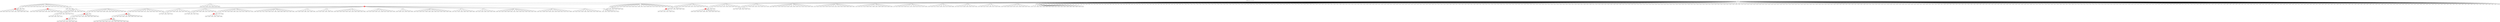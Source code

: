 digraph g {
	"59" -> "60";
	"60" [color=indianred1, style=filled, label="46"];
	"58" -> "59";
	"59" [label="41"];
	"51" -> "52";
	"52" [color=indianred1, style=filled, label="24"];
	"50" -> "51";
	"51" [label="30"];
	"45" -> "46";
	"46" [label="21"];
	"44" -> "45";
	"45" [label="50"];
	"42" -> "43";
	"43" [color=indianred1, style=filled, label="40"];
	"41" -> "42";
	"42" [label="5"];
	"40" -> "41";
	"41" [color=indianred1, style=filled, label="36"];
	"39" -> "40";
	"40" [label="40"];
	"33" -> "34";
	"34" [color=indianred1, style=filled, label="10"];
	"32" -> "33";
	"33" [label="42"];
	"31" -> "32";
	"32" [color=indianred1, style=filled, label="26"];
	"30" -> "31";
	"31" [label="10"];
	"22" -> "23";
	"23" [label="8"];
	"20" -> "21";
	"21" [label="16"];
	"17" -> "18";
	"18" [color=indianred1, style=filled, label="9"];
	"16" -> "17";
	"17" [label="37"];
	"14" -> "15";
	"15" [label="33"];
	"14" -> "16";
	"16" [label="9"];
	"14" -> "19";
	"19" [label="3"];
	"14" -> "20";
	"20" [label="20"];
	"14" -> "22";
	"22" [label="19"];
	"14" -> "24";
	"24" [label="14"];
	"14" -> "25";
	"25" [label="31"];
	"14" -> "26";
	"26" [label="28"];
	"14" -> "27";
	"27" [label="48"];
	"14" -> "28";
	"28" [label="32"];
	"14" -> "29";
	"29" [label="7"];
	"14" -> "30";
	"30" [label="26"];
	"14" -> "35";
	"35" [label="47"];
	"14" -> "36";
	"36" [label="4"];
	"14" -> "37";
	"37" [label="17"];
	"14" -> "38";
	"38" [label="44"];
	"14" -> "39";
	"39" [label="36"];
	"14" -> "44";
	"44" [label="13"];
	"14" -> "47";
	"47" [label="39"];
	"13" -> "14";
	"14" [color=indianred1, style=filled, label="1"];
	"13" -> "48";
	"48" [label="18"];
	"9" -> "10";
	"10" [color=indianred1, style=filled, label="34"];
	"8" -> "9";
	"9" [label="23"];
	"6" -> "7";
	"7" [color=indianred1, style=filled, label="25"];
	"5" -> "6";
	"6" [label="6"];
	"2" -> "3";
	"3" [label="43"];
	"0" -> "1";
	"1" [label="2"];
	"0" -> "2";
	"2" [label="38"];
	"0" -> "4";
	"4" [label="12"];
	"0" -> "5";
	"5" [label="25"];
	"0" -> "8";
	"8" [label="34"];
	"0" -> "11";
	"11" [label="27"];
	"0" -> "12";
	"12" [label="22"];
	"0" -> "13";
	"13" [label="1"];
	"0" -> "49";
	"49" [label="45"];
	"0" -> "50";
	"50" [label="24"];
	"0" -> "53";
	"53" [label="35"];
	"0" -> "54";
	"54" [label="11"];
	"0" -> "55";
	"55" [label="15"];
	"0" -> "56";
	"56" [label="29"];
	"0" -> "57";
	"57" [label="49"];
	"0" -> "58";
	"58" [label="46"];
	"0" [label="germline"];
	"16" -> "cell1";
	"cell1" [shape=box];
	"12" -> "cell2";
	"cell2" [shape=box];
	"53" -> "cell3";
	"cell3" [shape=box];
	"23" -> "cell4";
	"cell4" [shape=box];
	"54" -> "cell5";
	"cell5" [shape=box];
	"29" -> "cell6";
	"cell6" [shape=box];
	"0" -> "cell7";
	"cell7" [shape=box];
	"32" -> "cell8";
	"cell8" [shape=box];
	"13" -> "cell9";
	"cell9" [shape=box];
	"0" -> "cell10";
	"cell10" [shape=box];
	"0" -> "cell11";
	"cell11" [shape=box];
	"0" -> "cell12";
	"cell12" [shape=box];
	"0" -> "cell13";
	"cell13" [shape=box];
	"0" -> "cell14";
	"cell14" [shape=box];
	"0" -> "cell15";
	"cell15" [shape=box];
	"0" -> "cell16";
	"cell16" [shape=box];
	"0" -> "cell17";
	"cell17" [shape=box];
	"0" -> "cell18";
	"cell18" [shape=box];
	"1" -> "cell19";
	"cell19" [shape=box];
	"0" -> "cell20";
	"cell20" [shape=box];
	"45" -> "cell21";
	"cell21" [shape=box];
	"11" -> "cell22";
	"cell22" [shape=box];
	"0" -> "cell23";
	"cell23" [shape=box];
	"12" -> "cell24";
	"cell24" [shape=box];
	"0" -> "cell25";
	"cell25" [shape=box];
	"0" -> "cell26";
	"cell26" [shape=box];
	"0" -> "cell27";
	"cell27" [shape=box];
	"0" -> "cell28";
	"cell28" [shape=box];
	"1" -> "cell29";
	"cell29" [shape=box];
	"28" -> "cell30";
	"cell30" [shape=box];
	"0" -> "cell31";
	"cell31" [shape=box];
	"0" -> "cell32";
	"cell32" [shape=box];
	"0" -> "cell33";
	"cell33" [shape=box];
	"16" -> "cell34";
	"cell34" [shape=box];
	"59" -> "cell35";
	"cell35" [shape=box];
	"46" -> "cell36";
	"cell36" [shape=box];
	"0" -> "cell37";
	"cell37" [shape=box];
	"25" -> "cell38";
	"cell38" [shape=box];
	"12" -> "cell39";
	"cell39" [shape=box];
	"0" -> "cell40";
	"cell40" [shape=box];
	"39" -> "cell41";
	"cell41" [shape=box];
	"26" -> "cell42";
	"cell42" [shape=box];
	"35" -> "cell43";
	"cell43" [shape=box];
	"0" -> "cell44";
	"cell44" [shape=box];
	"0" -> "cell45";
	"cell45" [shape=box];
	"9" -> "cell46";
	"cell46" [shape=box];
	"0" -> "cell47";
	"cell47" [shape=box];
	"0" -> "cell48";
	"cell48" [shape=box];
	"0" -> "cell49";
	"cell49" [shape=box];
	"0" -> "cell50";
	"cell50" [shape=box];
	"38" -> "cell51";
	"cell51" [shape=box];
	"2" -> "cell52";
	"cell52" [shape=box];
	"0" -> "cell53";
	"cell53" [shape=box];
	"0" -> "cell54";
	"cell54" [shape=box];
	"58" -> "cell55";
	"cell55" [shape=box];
	"11" -> "cell56";
	"cell56" [shape=box];
	"0" -> "cell57";
	"cell57" [shape=box];
	"54" -> "cell58";
	"cell58" [shape=box];
	"30" -> "cell59";
	"cell59" [shape=box];
	"60" -> "cell60";
	"cell60" [shape=box];
	"13" -> "cell61";
	"cell61" [shape=box];
	"0" -> "cell62";
	"cell62" [shape=box];
	"0" -> "cell63";
	"cell63" [shape=box];
	"0" -> "cell64";
	"cell64" [shape=box];
	"32" -> "cell65";
	"cell65" [shape=box];
	"0" -> "cell66";
	"cell66" [shape=box];
	"16" -> "cell67";
	"cell67" [shape=box];
	"0" -> "cell68";
	"cell68" [shape=box];
	"36" -> "cell69";
	"cell69" [shape=box];
	"5" -> "cell70";
	"cell70" [shape=box];
	"11" -> "cell71";
	"cell71" [shape=box];
	"0" -> "cell72";
	"cell72" [shape=box];
	"0" -> "cell73";
	"cell73" [shape=box];
	"0" -> "cell74";
	"cell74" [shape=box];
	"22" -> "cell75";
	"cell75" [shape=box];
	"0" -> "cell76";
	"cell76" [shape=box];
	"0" -> "cell77";
	"cell77" [shape=box];
	"0" -> "cell78";
	"cell78" [shape=box];
	"0" -> "cell79";
	"cell79" [shape=box];
	"0" -> "cell80";
	"cell80" [shape=box];
	"47" -> "cell81";
	"cell81" [shape=box];
	"0" -> "cell82";
	"cell82" [shape=box];
	"37" -> "cell83";
	"cell83" [shape=box];
	"0" -> "cell84";
	"cell84" [shape=box];
	"0" -> "cell85";
	"cell85" [shape=box];
	"15" -> "cell86";
	"cell86" [shape=box];
	"39" -> "cell87";
	"cell87" [shape=box];
	"58" -> "cell88";
	"cell88" [shape=box];
	"60" -> "cell89";
	"cell89" [shape=box];
	"15" -> "cell90";
	"cell90" [shape=box];
	"36" -> "cell91";
	"cell91" [shape=box];
	"10" -> "cell92";
	"cell92" [shape=box];
	"0" -> "cell93";
	"cell93" [shape=box];
	"0" -> "cell94";
	"cell94" [shape=box];
	"0" -> "cell95";
	"cell95" [shape=box];
	"0" -> "cell96";
	"cell96" [shape=box];
	"0" -> "cell97";
	"cell97" [shape=box];
	"0" -> "cell98";
	"cell98" [shape=box];
	"0" -> "cell99";
	"cell99" [shape=box];
	"45" -> "cell100";
	"cell100" [shape=box];
	"0" -> "cell101";
	"cell101" [shape=box];
	"21" -> "cell102";
	"cell102" [shape=box];
	"0" -> "cell103";
	"cell103" [shape=box];
	"53" -> "cell104";
	"cell104" [shape=box];
	"46" -> "cell105";
	"cell105" [shape=box];
	"55" -> "cell106";
	"cell106" [shape=box];
	"0" -> "cell107";
	"cell107" [shape=box];
	"43" -> "cell108";
	"cell108" [shape=box];
	"36" -> "cell109";
	"cell109" [shape=box];
	"0" -> "cell110";
	"cell110" [shape=box];
	"0" -> "cell111";
	"cell111" [shape=box];
	"0" -> "cell112";
	"cell112" [shape=box];
	"24" -> "cell113";
	"cell113" [shape=box];
	"0" -> "cell114";
	"cell114" [shape=box];
	"4" -> "cell115";
	"cell115" [shape=box];
	"3" -> "cell116";
	"cell116" [shape=box];
	"2" -> "cell117";
	"cell117" [shape=box];
	"11" -> "cell118";
	"cell118" [shape=box];
	"0" -> "cell119";
	"cell119" [shape=box];
	"38" -> "cell120";
	"cell120" [shape=box];
	"0" -> "cell121";
	"cell121" [shape=box];
	"28" -> "cell122";
	"cell122" [shape=box];
	"47" -> "cell123";
	"cell123" [shape=box];
	"0" -> "cell124";
	"cell124" [shape=box];
	"0" -> "cell125";
	"cell125" [shape=box];
	"58" -> "cell126";
	"cell126" [shape=box];
	"0" -> "cell127";
	"cell127" [shape=box];
	"35" -> "cell128";
	"cell128" [shape=box];
	"41" -> "cell129";
	"cell129" [shape=box];
	"56" -> "cell130";
	"cell130" [shape=box];
	"13" -> "cell131";
	"cell131" [shape=box];
	"0" -> "cell132";
	"cell132" [shape=box];
	"5" -> "cell133";
	"cell133" [shape=box];
	"0" -> "cell134";
	"cell134" [shape=box];
	"0" -> "cell135";
	"cell135" [shape=box];
	"52" -> "cell136";
	"cell136" [shape=box];
	"0" -> "cell137";
	"cell137" [shape=box];
	"0" -> "cell138";
	"cell138" [shape=box];
	"0" -> "cell139";
	"cell139" [shape=box];
	"0" -> "cell140";
	"cell140" [shape=box];
	"15" -> "cell141";
	"cell141" [shape=box];
	"0" -> "cell142";
	"cell142" [shape=box];
	"0" -> "cell143";
	"cell143" [shape=box];
	"56" -> "cell144";
	"cell144" [shape=box];
	"0" -> "cell145";
	"cell145" [shape=box];
	"0" -> "cell146";
	"cell146" [shape=box];
	"29" -> "cell147";
	"cell147" [shape=box];
	"48" -> "cell148";
	"cell148" [shape=box];
	"26" -> "cell149";
	"cell149" [shape=box];
	"0" -> "cell150";
	"cell150" [shape=box];
	"0" -> "cell151";
	"cell151" [shape=box];
	"5" -> "cell152";
	"cell152" [shape=box];
	"41" -> "cell153";
	"cell153" [shape=box];
	"0" -> "cell154";
	"cell154" [shape=box];
	"0" -> "cell155";
	"cell155" [shape=box];
	"60" -> "cell156";
	"cell156" [shape=box];
	"0" -> "cell157";
	"cell157" [shape=box];
	"0" -> "cell158";
	"cell158" [shape=box];
	"0" -> "cell159";
	"cell159" [shape=box];
	"0" -> "cell160";
	"cell160" [shape=box];
	"0" -> "cell161";
	"cell161" [shape=box];
	"0" -> "cell162";
	"cell162" [shape=box];
	"34" -> "cell163";
	"cell163" [shape=box];
	"32" -> "cell164";
	"cell164" [shape=box];
	"0" -> "cell165";
	"cell165" [shape=box];
	"0" -> "cell166";
	"cell166" [shape=box];
	"9" -> "cell167";
	"cell167" [shape=box];
	"0" -> "cell168";
	"cell168" [shape=box];
	"28" -> "cell169";
	"cell169" [shape=box];
	"57" -> "cell170";
	"cell170" [shape=box];
	"15" -> "cell171";
	"cell171" [shape=box];
	"60" -> "cell172";
	"cell172" [shape=box];
	"53" -> "cell173";
	"cell173" [shape=box];
	"0" -> "cell174";
	"cell174" [shape=box];
	"0" -> "cell175";
	"cell175" [shape=box];
	"0" -> "cell176";
	"cell176" [shape=box];
	"39" -> "cell177";
	"cell177" [shape=box];
	"0" -> "cell178";
	"cell178" [shape=box];
	"0" -> "cell179";
	"cell179" [shape=box];
	"0" -> "cell180";
	"cell180" [shape=box];
	"23" -> "cell181";
	"cell181" [shape=box];
	"0" -> "cell182";
	"cell182" [shape=box];
	"0" -> "cell183";
	"cell183" [shape=box];
	"0" -> "cell184";
	"cell184" [shape=box];
	"0" -> "cell185";
	"cell185" [shape=box];
	"49" -> "cell186";
	"cell186" [shape=box];
	"41" -> "cell187";
	"cell187" [shape=box];
	"57" -> "cell188";
	"cell188" [shape=box];
	"58" -> "cell189";
	"cell189" [shape=box];
	"30" -> "cell190";
	"cell190" [shape=box];
	"54" -> "cell191";
	"cell191" [shape=box];
	"16" -> "cell192";
	"cell192" [shape=box];
	"0" -> "cell193";
	"cell193" [shape=box];
	"57" -> "cell194";
	"cell194" [shape=box];
	"0" -> "cell195";
	"cell195" [shape=box];
	"59" -> "cell196";
	"cell196" [shape=box];
	"22" -> "cell197";
	"cell197" [shape=box];
	"0" -> "cell198";
	"cell198" [shape=box];
	"50" -> "cell199";
	"cell199" [shape=box];
	"0" -> "cell200";
	"cell200" [shape=box];
	"0" -> "cell201";
	"cell201" [shape=box];
	"25" -> "cell202";
	"cell202" [shape=box];
	"36" -> "cell203";
	"cell203" [shape=box];
	"10" -> "cell204";
	"cell204" [shape=box];
	"0" -> "cell205";
	"cell205" [shape=box];
	"49" -> "cell206";
	"cell206" [shape=box];
	"0" -> "cell207";
	"cell207" [shape=box];
	"0" -> "cell208";
	"cell208" [shape=box];
	"0" -> "cell209";
	"cell209" [shape=box];
	"0" -> "cell210";
	"cell210" [shape=box];
	"1" -> "cell211";
	"cell211" [shape=box];
	"48" -> "cell212";
	"cell212" [shape=box];
	"0" -> "cell213";
	"cell213" [shape=box];
	"52" -> "cell214";
	"cell214" [shape=box];
	"60" -> "cell215";
	"cell215" [shape=box];
	"0" -> "cell216";
	"cell216" [shape=box];
	"49" -> "cell217";
	"cell217" [shape=box];
	"15" -> "cell218";
	"cell218" [shape=box];
	"0" -> "cell219";
	"cell219" [shape=box];
	"0" -> "cell220";
	"cell220" [shape=box];
	"0" -> "cell221";
	"cell221" [shape=box];
	"18" -> "cell222";
	"cell222" [shape=box];
	"50" -> "cell223";
	"cell223" [shape=box];
	"0" -> "cell224";
	"cell224" [shape=box];
	"35" -> "cell225";
	"cell225" [shape=box];
	"0" -> "cell226";
	"cell226" [shape=box];
	"38" -> "cell227";
	"cell227" [shape=box];
	"0" -> "cell228";
	"cell228" [shape=box];
	"0" -> "cell229";
	"cell229" [shape=box];
	"0" -> "cell230";
	"cell230" [shape=box];
	"0" -> "cell231";
	"cell231" [shape=box];
	"42" -> "cell232";
	"cell232" [shape=box];
	"0" -> "cell233";
	"cell233" [shape=box];
	"5" -> "cell234";
	"cell234" [shape=box];
	"0" -> "cell235";
	"cell235" [shape=box];
	"0" -> "cell236";
	"cell236" [shape=box];
	"0" -> "cell237";
	"cell237" [shape=box];
	"0" -> "cell238";
	"cell238" [shape=box];
	"0" -> "cell239";
	"cell239" [shape=box];
	"25" -> "cell240";
	"cell240" [shape=box];
	"19" -> "cell241";
	"cell241" [shape=box];
	"0" -> "cell242";
	"cell242" [shape=box];
	"25" -> "cell243";
	"cell243" [shape=box];
	"29" -> "cell244";
	"cell244" [shape=box];
	"0" -> "cell245";
	"cell245" [shape=box];
	"0" -> "cell246";
	"cell246" [shape=box];
	"10" -> "cell247";
	"cell247" [shape=box];
	"38" -> "cell248";
	"cell248" [shape=box];
	"0" -> "cell249";
	"cell249" [shape=box];
	"46" -> "cell250";
	"cell250" [shape=box];
	"12" -> "cell251";
	"cell251" [shape=box];
	"8" -> "cell252";
	"cell252" [shape=box];
	"9" -> "cell253";
	"cell253" [shape=box];
	"38" -> "cell254";
	"cell254" [shape=box];
	"0" -> "cell255";
	"cell255" [shape=box];
	"0" -> "cell256";
	"cell256" [shape=box];
	"8" -> "cell257";
	"cell257" [shape=box];
	"36" -> "cell258";
	"cell258" [shape=box];
	"0" -> "cell259";
	"cell259" [shape=box];
	"19" -> "cell260";
	"cell260" [shape=box];
	"0" -> "cell261";
	"cell261" [shape=box];
	"0" -> "cell262";
	"cell262" [shape=box];
	"0" -> "cell263";
	"cell263" [shape=box];
	"18" -> "cell264";
	"cell264" [shape=box];
	"0" -> "cell265";
	"cell265" [shape=box];
	"7" -> "cell266";
	"cell266" [shape=box];
	"4" -> "cell267";
	"cell267" [shape=box];
	"0" -> "cell268";
	"cell268" [shape=box];
	"43" -> "cell269";
	"cell269" [shape=box];
	"30" -> "cell270";
	"cell270" [shape=box];
	"28" -> "cell271";
	"cell271" [shape=box];
	"0" -> "cell272";
	"cell272" [shape=box];
	"0" -> "cell273";
	"cell273" [shape=box];
	"10" -> "cell274";
	"cell274" [shape=box];
	"0" -> "cell275";
	"cell275" [shape=box];
	"0" -> "cell276";
	"cell276" [shape=box];
	"37" -> "cell277";
	"cell277" [shape=box];
	"41" -> "cell278";
	"cell278" [shape=box];
	"20" -> "cell279";
	"cell279" [shape=box];
	"0" -> "cell280";
	"cell280" [shape=box];
	"33" -> "cell281";
	"cell281" [shape=box];
	"8" -> "cell282";
	"cell282" [shape=box];
	"28" -> "cell283";
	"cell283" [shape=box];
	"0" -> "cell284";
	"cell284" [shape=box];
	"12" -> "cell285";
	"cell285" [shape=box];
	"0" -> "cell286";
	"cell286" [shape=box];
	"0" -> "cell287";
	"cell287" [shape=box];
	"19" -> "cell288";
	"cell288" [shape=box];
	"0" -> "cell289";
	"cell289" [shape=box];
	"22" -> "cell290";
	"cell290" [shape=box];
	"56" -> "cell291";
	"cell291" [shape=box];
	"0" -> "cell292";
	"cell292" [shape=box];
	"0" -> "cell293";
	"cell293" [shape=box];
	"27" -> "cell294";
	"cell294" [shape=box];
	"53" -> "cell295";
	"cell295" [shape=box];
	"39" -> "cell296";
	"cell296" [shape=box];
	"49" -> "cell297";
	"cell297" [shape=box];
	"0" -> "cell298";
	"cell298" [shape=box];
	"35" -> "cell299";
	"cell299" [shape=box];
	"0" -> "cell300";
	"cell300" [shape=box];
	"36" -> "cell301";
	"cell301" [shape=box];
	"58" -> "cell302";
	"cell302" [shape=box];
	"8" -> "cell303";
	"cell303" [shape=box];
	"38" -> "cell304";
	"cell304" [shape=box];
	"0" -> "cell305";
	"cell305" [shape=box];
	"0" -> "cell306";
	"cell306" [shape=box];
	"0" -> "cell307";
	"cell307" [shape=box];
	"0" -> "cell308";
	"cell308" [shape=box];
	"32" -> "cell309";
	"cell309" [shape=box];
	"0" -> "cell310";
	"cell310" [shape=box];
	"0" -> "cell311";
	"cell311" [shape=box];
	"0" -> "cell312";
	"cell312" [shape=box];
	"0" -> "cell313";
	"cell313" [shape=box];
	"59" -> "cell314";
	"cell314" [shape=box];
	"0" -> "cell315";
	"cell315" [shape=box];
	"0" -> "cell316";
	"cell316" [shape=box];
	"0" -> "cell317";
	"cell317" [shape=box];
	"0" -> "cell318";
	"cell318" [shape=box];
	"0" -> "cell319";
	"cell319" [shape=box];
	"44" -> "cell320";
	"cell320" [shape=box];
	"38" -> "cell321";
	"cell321" [shape=box];
	"0" -> "cell322";
	"cell322" [shape=box];
	"0" -> "cell323";
	"cell323" [shape=box];
	"4" -> "cell324";
	"cell324" [shape=box];
	"0" -> "cell325";
	"cell325" [shape=box];
	"8" -> "cell326";
	"cell326" [shape=box];
	"0" -> "cell327";
	"cell327" [shape=box];
	"0" -> "cell328";
	"cell328" [shape=box];
	"6" -> "cell329";
	"cell329" [shape=box];
	"0" -> "cell330";
	"cell330" [shape=box];
	"18" -> "cell331";
	"cell331" [shape=box];
	"0" -> "cell332";
	"cell332" [shape=box];
	"2" -> "cell333";
	"cell333" [shape=box];
	"0" -> "cell334";
	"cell334" [shape=box];
	"0" -> "cell335";
	"cell335" [shape=box];
	"21" -> "cell336";
	"cell336" [shape=box];
	"31" -> "cell337";
	"cell337" [shape=box];
	"0" -> "cell338";
	"cell338" [shape=box];
	"0" -> "cell339";
	"cell339" [shape=box];
	"0" -> "cell340";
	"cell340" [shape=box];
	"56" -> "cell341";
	"cell341" [shape=box];
	"0" -> "cell342";
	"cell342" [shape=box];
	"0" -> "cell343";
	"cell343" [shape=box];
	"0" -> "cell344";
	"cell344" [shape=box];
	"0" -> "cell345";
	"cell345" [shape=box];
	"0" -> "cell346";
	"cell346" [shape=box];
	"4" -> "cell347";
	"cell347" [shape=box];
	"0" -> "cell348";
	"cell348" [shape=box];
	"16" -> "cell349";
	"cell349" [shape=box];
	"57" -> "cell350";
	"cell350" [shape=box];
	"52" -> "cell351";
	"cell351" [shape=box];
	"20" -> "cell352";
	"cell352" [shape=box];
	"22" -> "cell353";
	"cell353" [shape=box];
	"0" -> "cell354";
	"cell354" [shape=box];
	"0" -> "cell355";
	"cell355" [shape=box];
	"32" -> "cell356";
	"cell356" [shape=box];
	"0" -> "cell357";
	"cell357" [shape=box];
	"11" -> "cell358";
	"cell358" [shape=box];
	"0" -> "cell359";
	"cell359" [shape=box];
	"0" -> "cell360";
	"cell360" [shape=box];
	"0" -> "cell361";
	"cell361" [shape=box];
	"2" -> "cell362";
	"cell362" [shape=box];
	"56" -> "cell363";
	"cell363" [shape=box];
	"15" -> "cell364";
	"cell364" [shape=box];
	"0" -> "cell365";
	"cell365" [shape=box];
	"40" -> "cell366";
	"cell366" [shape=box];
	"0" -> "cell367";
	"cell367" [shape=box];
	"37" -> "cell368";
	"cell368" [shape=box];
	"0" -> "cell369";
	"cell369" [shape=box];
	"54" -> "cell370";
	"cell370" [shape=box];
	"0" -> "cell371";
	"cell371" [shape=box];
	"0" -> "cell372";
	"cell372" [shape=box];
	"57" -> "cell373";
	"cell373" [shape=box];
	"36" -> "cell374";
	"cell374" [shape=box];
	"13" -> "cell375";
	"cell375" [shape=box];
	"0" -> "cell376";
	"cell376" [shape=box];
	"3" -> "cell377";
	"cell377" [shape=box];
	"37" -> "cell378";
	"cell378" [shape=box];
	"39" -> "cell379";
	"cell379" [shape=box];
	"0" -> "cell380";
	"cell380" [shape=box];
	"0" -> "cell381";
	"cell381" [shape=box];
	"1" -> "cell382";
	"cell382" [shape=box];
	"47" -> "cell383";
	"cell383" [shape=box];
	"0" -> "cell384";
	"cell384" [shape=box];
	"0" -> "cell385";
	"cell385" [shape=box];
	"0" -> "cell386";
	"cell386" [shape=box];
	"36" -> "cell387";
	"cell387" [shape=box];
	"20" -> "cell388";
	"cell388" [shape=box];
	"39" -> "cell389";
	"cell389" [shape=box];
	"39" -> "cell390";
	"cell390" [shape=box];
	"0" -> "cell391";
	"cell391" [shape=box];
	"2" -> "cell392";
	"cell392" [shape=box];
	"16" -> "cell393";
	"cell393" [shape=box];
	"37" -> "cell394";
	"cell394" [shape=box];
	"20" -> "cell395";
	"cell395" [shape=box];
	"0" -> "cell396";
	"cell396" [shape=box];
	"50" -> "cell397";
	"cell397" [shape=box];
	"52" -> "cell398";
	"cell398" [shape=box];
	"13" -> "cell399";
	"cell399" [shape=box];
	"0" -> "cell400";
	"cell400" [shape=box];
	"0" -> "cell401";
	"cell401" [shape=box];
	"2" -> "cell402";
	"cell402" [shape=box];
	"36" -> "cell403";
	"cell403" [shape=box];
	"5" -> "cell404";
	"cell404" [shape=box];
	"0" -> "cell405";
	"cell405" [shape=box];
	"25" -> "cell406";
	"cell406" [shape=box];
	"46" -> "cell407";
	"cell407" [shape=box];
	"52" -> "cell408";
	"cell408" [shape=box];
	"0" -> "cell409";
	"cell409" [shape=box];
	"0" -> "cell410";
	"cell410" [shape=box];
	"12" -> "cell411";
	"cell411" [shape=box];
	"0" -> "cell412";
	"cell412" [shape=box];
	"60" -> "cell413";
	"cell413" [shape=box];
	"0" -> "cell414";
	"cell414" [shape=box];
	"0" -> "cell415";
	"cell415" [shape=box];
	"0" -> "cell416";
	"cell416" [shape=box];
	"36" -> "cell417";
	"cell417" [shape=box];
	"50" -> "cell418";
	"cell418" [shape=box];
	"0" -> "cell419";
	"cell419" [shape=box];
	"58" -> "cell420";
	"cell420" [shape=box];
	"58" -> "cell421";
	"cell421" [shape=box];
	"0" -> "cell422";
	"cell422" [shape=box];
	"0" -> "cell423";
	"cell423" [shape=box];
	"0" -> "cell424";
	"cell424" [shape=box];
	"0" -> "cell425";
	"cell425" [shape=box];
	"0" -> "cell426";
	"cell426" [shape=box];
	"0" -> "cell427";
	"cell427" [shape=box];
	"35" -> "cell428";
	"cell428" [shape=box];
	"26" -> "cell429";
	"cell429" [shape=box];
	"0" -> "cell430";
	"cell430" [shape=box];
	"0" -> "cell431";
	"cell431" [shape=box];
	"60" -> "cell432";
	"cell432" [shape=box];
	"37" -> "cell433";
	"cell433" [shape=box];
	"0" -> "cell434";
	"cell434" [shape=box];
	"0" -> "cell435";
	"cell435" [shape=box];
	"0" -> "cell436";
	"cell436" [shape=box];
	"0" -> "cell437";
	"cell437" [shape=box];
	"37" -> "cell438";
	"cell438" [shape=box];
	"0" -> "cell439";
	"cell439" [shape=box];
	"0" -> "cell440";
	"cell440" [shape=box];
	"0" -> "cell441";
	"cell441" [shape=box];
	"0" -> "cell442";
	"cell442" [shape=box];
	"0" -> "cell443";
	"cell443" [shape=box];
	"16" -> "cell444";
	"cell444" [shape=box];
	"0" -> "cell445";
	"cell445" [shape=box];
	"0" -> "cell446";
	"cell446" [shape=box];
	"0" -> "cell447";
	"cell447" [shape=box];
	"43" -> "cell448";
	"cell448" [shape=box];
	"0" -> "cell449";
	"cell449" [shape=box];
	"0" -> "cell450";
	"cell450" [shape=box];
	"0" -> "cell451";
	"cell451" [shape=box];
	"0" -> "cell452";
	"cell452" [shape=box];
	"0" -> "cell453";
	"cell453" [shape=box];
	"39" -> "cell454";
	"cell454" [shape=box];
	"1" -> "cell455";
	"cell455" [shape=box];
	"49" -> "cell456";
	"cell456" [shape=box];
	"0" -> "cell457";
	"cell457" [shape=box];
	"26" -> "cell458";
	"cell458" [shape=box];
	"53" -> "cell459";
	"cell459" [shape=box];
	"0" -> "cell460";
	"cell460" [shape=box];
	"7" -> "cell461";
	"cell461" [shape=box];
	"23" -> "cell462";
	"cell462" [shape=box];
	"0" -> "cell463";
	"cell463" [shape=box];
	"0" -> "cell464";
	"cell464" [shape=box];
	"41" -> "cell465";
	"cell465" [shape=box];
	"54" -> "cell466";
	"cell466" [shape=box];
	"0" -> "cell467";
	"cell467" [shape=box];
	"5" -> "cell468";
	"cell468" [shape=box];
	"60" -> "cell469";
	"cell469" [shape=box];
	"1" -> "cell470";
	"cell470" [shape=box];
	"26" -> "cell471";
	"cell471" [shape=box];
	"12" -> "cell472";
	"cell472" [shape=box];
	"15" -> "cell473";
	"cell473" [shape=box];
	"16" -> "cell474";
	"cell474" [shape=box];
	"0" -> "cell475";
	"cell475" [shape=box];
	"20" -> "cell476";
	"cell476" [shape=box];
	"16" -> "cell477";
	"cell477" [shape=box];
	"0" -> "cell478";
	"cell478" [shape=box];
	"0" -> "cell479";
	"cell479" [shape=box];
	"0" -> "cell480";
	"cell480" [shape=box];
	"34" -> "cell481";
	"cell481" [shape=box];
	"0" -> "cell482";
	"cell482" [shape=box];
	"0" -> "cell483";
	"cell483" [shape=box];
	"52" -> "cell484";
	"cell484" [shape=box];
	"0" -> "cell485";
	"cell485" [shape=box];
	"37" -> "cell486";
	"cell486" [shape=box];
	"0" -> "cell487";
	"cell487" [shape=box];
	"47" -> "cell488";
	"cell488" [shape=box];
	"28" -> "cell489";
	"cell489" [shape=box];
	"43" -> "cell490";
	"cell490" [shape=box];
	"0" -> "cell491";
	"cell491" [shape=box];
	"0" -> "cell492";
	"cell492" [shape=box];
	"51" -> "cell493";
	"cell493" [shape=box];
	"22" -> "cell494";
	"cell494" [shape=box];
	"0" -> "cell495";
	"cell495" [shape=box];
	"30" -> "cell496";
	"cell496" [shape=box];
	"58" -> "cell497";
	"cell497" [shape=box];
	"13" -> "cell498";
	"cell498" [shape=box];
	"6" -> "cell499";
	"cell499" [shape=box];
	"3" -> "cell500";
	"cell500" [shape=box];
	"18" -> "cell501";
	"cell501" [shape=box];
	"0" -> "cell502";
	"cell502" [shape=box];
	"32" -> "cell503";
	"cell503" [shape=box];
	"55" -> "cell504";
	"cell504" [shape=box];
	"52" -> "cell505";
	"cell505" [shape=box];
	"10" -> "cell506";
	"cell506" [shape=box];
	"0" -> "cell507";
	"cell507" [shape=box];
	"0" -> "cell508";
	"cell508" [shape=box];
	"26" -> "cell509";
	"cell509" [shape=box];
	"0" -> "cell510";
	"cell510" [shape=box];
	"0" -> "cell511";
	"cell511" [shape=box];
	"0" -> "cell512";
	"cell512" [shape=box];
	"12" -> "cell513";
	"cell513" [shape=box];
	"34" -> "cell514";
	"cell514" [shape=box];
	"0" -> "cell515";
	"cell515" [shape=box];
	"0" -> "cell516";
	"cell516" [shape=box];
	"0" -> "cell517";
	"cell517" [shape=box];
	"3" -> "cell518";
	"cell518" [shape=box];
	"0" -> "cell519";
	"cell519" [shape=box];
	"0" -> "cell520";
	"cell520" [shape=box];
	"0" -> "cell521";
	"cell521" [shape=box];
	"44" -> "cell522";
	"cell522" [shape=box];
	"4" -> "cell523";
	"cell523" [shape=box];
	"20" -> "cell524";
	"cell524" [shape=box];
	"35" -> "cell525";
	"cell525" [shape=box];
	"22" -> "cell526";
	"cell526" [shape=box];
	"21" -> "cell527";
	"cell527" [shape=box];
	"17" -> "cell528";
	"cell528" [shape=box];
	"7" -> "cell529";
	"cell529" [shape=box];
	"0" -> "cell530";
	"cell530" [shape=box];
	"60" -> "cell531";
	"cell531" [shape=box];
	"15" -> "cell532";
	"cell532" [shape=box];
	"43" -> "cell533";
	"cell533" [shape=box];
	"13" -> "cell534";
	"cell534" [shape=box];
	"22" -> "cell535";
	"cell535" [shape=box];
	"9" -> "cell536";
	"cell536" [shape=box];
	"0" -> "cell537";
	"cell537" [shape=box];
	"0" -> "cell538";
	"cell538" [shape=box];
	"0" -> "cell539";
	"cell539" [shape=box];
	"29" -> "cell540";
	"cell540" [shape=box];
	"0" -> "cell541";
	"cell541" [shape=box];
	"0" -> "cell542";
	"cell542" [shape=box];
	"0" -> "cell543";
	"cell543" [shape=box];
	"0" -> "cell544";
	"cell544" [shape=box];
	"0" -> "cell545";
	"cell545" [shape=box];
	"53" -> "cell546";
	"cell546" [shape=box];
	"11" -> "cell547";
	"cell547" [shape=box];
	"0" -> "cell548";
	"cell548" [shape=box];
	"0" -> "cell549";
	"cell549" [shape=box];
	"0" -> "cell550";
	"cell550" [shape=box];
	"0" -> "cell551";
	"cell551" [shape=box];
	"9" -> "cell552";
	"cell552" [shape=box];
	"1" -> "cell553";
	"cell553" [shape=box];
	"0" -> "cell554";
	"cell554" [shape=box];
	"0" -> "cell555";
	"cell555" [shape=box];
	"35" -> "cell556";
	"cell556" [shape=box];
	"0" -> "cell557";
	"cell557" [shape=box];
	"0" -> "cell558";
	"cell558" [shape=box];
	"11" -> "cell559";
	"cell559" [shape=box];
	"0" -> "cell560";
	"cell560" [shape=box];
	"42" -> "cell561";
	"cell561" [shape=box];
	"50" -> "cell562";
	"cell562" [shape=box];
	"58" -> "cell563";
	"cell563" [shape=box];
	"55" -> "cell564";
	"cell564" [shape=box];
	"30" -> "cell565";
	"cell565" [shape=box];
	"52" -> "cell566";
	"cell566" [shape=box];
	"57" -> "cell567";
	"cell567" [shape=box];
	"0" -> "cell568";
	"cell568" [shape=box];
	"32" -> "cell569";
	"cell569" [shape=box];
	"0" -> "cell570";
	"cell570" [shape=box];
	"0" -> "cell571";
	"cell571" [shape=box];
	"0" -> "cell572";
	"cell572" [shape=box];
	"0" -> "cell573";
	"cell573" [shape=box];
	"26" -> "cell574";
	"cell574" [shape=box];
	"0" -> "cell575";
	"cell575" [shape=box];
	"0" -> "cell576";
	"cell576" [shape=box];
	"0" -> "cell577";
	"cell577" [shape=box];
	"25" -> "cell578";
	"cell578" [shape=box];
	"0" -> "cell579";
	"cell579" [shape=box];
	"0" -> "cell580";
	"cell580" [shape=box];
	"0" -> "cell581";
	"cell581" [shape=box];
	"0" -> "cell582";
	"cell582" [shape=box];
	"39" -> "cell583";
	"cell583" [shape=box];
	"0" -> "cell584";
	"cell584" [shape=box];
	"0" -> "cell585";
	"cell585" [shape=box];
	"57" -> "cell586";
	"cell586" [shape=box];
	"0" -> "cell587";
	"cell587" [shape=box];
	"0" -> "cell588";
	"cell588" [shape=box];
	"15" -> "cell589";
	"cell589" [shape=box];
	"13" -> "cell590";
	"cell590" [shape=box];
	"13" -> "cell591";
	"cell591" [shape=box];
	"26" -> "cell592";
	"cell592" [shape=box];
	"0" -> "cell593";
	"cell593" [shape=box];
	"0" -> "cell594";
	"cell594" [shape=box];
	"0" -> "cell595";
	"cell595" [shape=box];
	"2" -> "cell596";
	"cell596" [shape=box];
	"0" -> "cell597";
	"cell597" [shape=box];
	"0" -> "cell598";
	"cell598" [shape=box];
	"0" -> "cell599";
	"cell599" [shape=box];
	"0" -> "cell600";
	"cell600" [shape=box];
	"0" -> "cell601";
	"cell601" [shape=box];
	"7" -> "cell602";
	"cell602" [shape=box];
	"41" -> "cell603";
	"cell603" [shape=box];
	"0" -> "cell604";
	"cell604" [shape=box];
	"13" -> "cell605";
	"cell605" [shape=box];
	"0" -> "cell606";
	"cell606" [shape=box];
	"0" -> "cell607";
	"cell607" [shape=box];
	"29" -> "cell608";
	"cell608" [shape=box];
	"0" -> "cell609";
	"cell609" [shape=box];
	"41" -> "cell610";
	"cell610" [shape=box];
	"21" -> "cell611";
	"cell611" [shape=box];
	"34" -> "cell612";
	"cell612" [shape=box];
	"0" -> "cell613";
	"cell613" [shape=box];
	"37" -> "cell614";
	"cell614" [shape=box];
	"0" -> "cell615";
	"cell615" [shape=box];
	"0" -> "cell616";
	"cell616" [shape=box];
	"13" -> "cell617";
	"cell617" [shape=box];
	"0" -> "cell618";
	"cell618" [shape=box];
	"0" -> "cell619";
	"cell619" [shape=box];
	"0" -> "cell620";
	"cell620" [shape=box];
	"0" -> "cell621";
	"cell621" [shape=box];
	"13" -> "cell622";
	"cell622" [shape=box];
	"5" -> "cell623";
	"cell623" [shape=box];
	"0" -> "cell624";
	"cell624" [shape=box];
	"3" -> "cell625";
	"cell625" [shape=box];
	"15" -> "cell626";
	"cell626" [shape=box];
	"8" -> "cell627";
	"cell627" [shape=box];
	"57" -> "cell628";
	"cell628" [shape=box];
	"1" -> "cell629";
	"cell629" [shape=box];
	"0" -> "cell630";
	"cell630" [shape=box];
	"57" -> "cell631";
	"cell631" [shape=box];
	"0" -> "cell632";
	"cell632" [shape=box];
	"57" -> "cell633";
	"cell633" [shape=box];
	"28" -> "cell634";
	"cell634" [shape=box];
	"0" -> "cell635";
	"cell635" [shape=box];
	"43" -> "cell636";
	"cell636" [shape=box];
	"11" -> "cell637";
	"cell637" [shape=box];
	"0" -> "cell638";
	"cell638" [shape=box];
	"0" -> "cell639";
	"cell639" [shape=box];
	"23" -> "cell640";
	"cell640" [shape=box];
	"52" -> "cell641";
	"cell641" [shape=box];
	"28" -> "cell642";
	"cell642" [shape=box];
	"0" -> "cell643";
	"cell643" [shape=box];
	"55" -> "cell644";
	"cell644" [shape=box];
	"9" -> "cell645";
	"cell645" [shape=box];
	"0" -> "cell646";
	"cell646" [shape=box];
	"45" -> "cell647";
	"cell647" [shape=box];
	"0" -> "cell648";
	"cell648" [shape=box];
	"0" -> "cell649";
	"cell649" [shape=box];
	"0" -> "cell650";
	"cell650" [shape=box];
	"21" -> "cell651";
	"cell651" [shape=box];
	"0" -> "cell652";
	"cell652" [shape=box];
	"39" -> "cell653";
	"cell653" [shape=box];
	"0" -> "cell654";
	"cell654" [shape=box];
	"52" -> "cell655";
	"cell655" [shape=box];
	"5" -> "cell656";
	"cell656" [shape=box];
	"29" -> "cell657";
	"cell657" [shape=box];
	"1" -> "cell658";
	"cell658" [shape=box];
	"18" -> "cell659";
	"cell659" [shape=box];
	"0" -> "cell660";
	"cell660" [shape=box];
	"0" -> "cell661";
	"cell661" [shape=box];
	"0" -> "cell662";
	"cell662" [shape=box];
	"0" -> "cell663";
	"cell663" [shape=box];
	"0" -> "cell664";
	"cell664" [shape=box];
	"0" -> "cell665";
	"cell665" [shape=box];
	"0" -> "cell666";
	"cell666" [shape=box];
	"0" -> "cell667";
	"cell667" [shape=box];
	"13" -> "cell668";
	"cell668" [shape=box];
	"0" -> "cell669";
	"cell669" [shape=box];
	"45" -> "cell670";
	"cell670" [shape=box];
	"13" -> "cell671";
	"cell671" [shape=box];
	"48" -> "cell672";
	"cell672" [shape=box];
	"0" -> "cell673";
	"cell673" [shape=box];
	"26" -> "cell674";
	"cell674" [shape=box];
	"0" -> "cell675";
	"cell675" [shape=box];
	"0" -> "cell676";
	"cell676" [shape=box];
	"0" -> "cell677";
	"cell677" [shape=box];
	"0" -> "cell678";
	"cell678" [shape=box];
	"0" -> "cell679";
	"cell679" [shape=box];
	"0" -> "cell680";
	"cell680" [shape=box];
	"0" -> "cell681";
	"cell681" [shape=box];
	"0" -> "cell682";
	"cell682" [shape=box];
	"11" -> "cell683";
	"cell683" [shape=box];
	"19" -> "cell684";
	"cell684" [shape=box];
	"0" -> "cell685";
	"cell685" [shape=box];
	"11" -> "cell686";
	"cell686" [shape=box];
	"34" -> "cell687";
	"cell687" [shape=box];
	"7" -> "cell688";
	"cell688" [shape=box];
	"16" -> "cell689";
	"cell689" [shape=box];
	"0" -> "cell690";
	"cell690" [shape=box];
	"0" -> "cell691";
	"cell691" [shape=box];
	"1" -> "cell692";
	"cell692" [shape=box];
	"0" -> "cell693";
	"cell693" [shape=box];
	"57" -> "cell694";
	"cell694" [shape=box];
	"60" -> "cell695";
	"cell695" [shape=box];
	"27" -> "cell696";
	"cell696" [shape=box];
	"58" -> "cell697";
	"cell697" [shape=box];
	"15" -> "cell698";
	"cell698" [shape=box];
	"0" -> "cell699";
	"cell699" [shape=box];
	"0" -> "cell700";
	"cell700" [shape=box];
	"45" -> "cell701";
	"cell701" [shape=box];
	"10" -> "cell702";
	"cell702" [shape=box];
	"0" -> "cell703";
	"cell703" [shape=box];
	"0" -> "cell704";
	"cell704" [shape=box];
	"58" -> "cell705";
	"cell705" [shape=box];
	"4" -> "cell706";
	"cell706" [shape=box];
	"0" -> "cell707";
	"cell707" [shape=box];
	"8" -> "cell708";
	"cell708" [shape=box];
	"49" -> "cell709";
	"cell709" [shape=box];
	"0" -> "cell710";
	"cell710" [shape=box];
	"0" -> "cell711";
	"cell711" [shape=box];
	"30" -> "cell712";
	"cell712" [shape=box];
	"15" -> "cell713";
	"cell713" [shape=box];
	"0" -> "cell714";
	"cell714" [shape=box];
	"12" -> "cell715";
	"cell715" [shape=box];
	"45" -> "cell716";
	"cell716" [shape=box];
	"0" -> "cell717";
	"cell717" [shape=box];
	"13" -> "cell718";
	"cell718" [shape=box];
	"0" -> "cell719";
	"cell719" [shape=box];
	"58" -> "cell720";
	"cell720" [shape=box];
	"47" -> "cell721";
	"cell721" [shape=box];
	"39" -> "cell722";
	"cell722" [shape=box];
	"47" -> "cell723";
	"cell723" [shape=box];
	"0" -> "cell724";
	"cell724" [shape=box];
	"44" -> "cell725";
	"cell725" [shape=box];
	"11" -> "cell726";
	"cell726" [shape=box];
	"12" -> "cell727";
	"cell727" [shape=box];
	"0" -> "cell728";
	"cell728" [shape=box];
	"0" -> "cell729";
	"cell729" [shape=box];
	"0" -> "cell730";
	"cell730" [shape=box];
	"58" -> "cell731";
	"cell731" [shape=box];
	"38" -> "cell732";
	"cell732" [shape=box];
	"0" -> "cell733";
	"cell733" [shape=box];
	"0" -> "cell734";
	"cell734" [shape=box];
	"0" -> "cell735";
	"cell735" [shape=box];
	"0" -> "cell736";
	"cell736" [shape=box];
	"0" -> "cell737";
	"cell737" [shape=box];
	"0" -> "cell738";
	"cell738" [shape=box];
	"0" -> "cell739";
	"cell739" [shape=box];
	"0" -> "cell740";
	"cell740" [shape=box];
	"1" -> "cell741";
	"cell741" [shape=box];
	"3" -> "cell742";
	"cell742" [shape=box];
	"0" -> "cell743";
	"cell743" [shape=box];
	"0" -> "cell744";
	"cell744" [shape=box];
	"46" -> "cell745";
	"cell745" [shape=box];
	"37" -> "cell746";
	"cell746" [shape=box];
	"0" -> "cell747";
	"cell747" [shape=box];
	"4" -> "cell748";
	"cell748" [shape=box];
	"0" -> "cell749";
	"cell749" [shape=box];
	"0" -> "cell750";
	"cell750" [shape=box];
	"54" -> "cell751";
	"cell751" [shape=box];
	"0" -> "cell752";
	"cell752" [shape=box];
	"55" -> "cell753";
	"cell753" [shape=box];
	"27" -> "cell754";
	"cell754" [shape=box];
	"0" -> "cell755";
	"cell755" [shape=box];
	"0" -> "cell756";
	"cell756" [shape=box];
	"28" -> "cell757";
	"cell757" [shape=box];
	"57" -> "cell758";
	"cell758" [shape=box];
	"0" -> "cell759";
	"cell759" [shape=box];
	"0" -> "cell760";
	"cell760" [shape=box];
	"0" -> "cell761";
	"cell761" [shape=box];
	"0" -> "cell762";
	"cell762" [shape=box];
	"23" -> "cell763";
	"cell763" [shape=box];
	"4" -> "cell764";
	"cell764" [shape=box];
	"0" -> "cell765";
	"cell765" [shape=box];
	"0" -> "cell766";
	"cell766" [shape=box];
	"42" -> "cell767";
	"cell767" [shape=box];
	"54" -> "cell768";
	"cell768" [shape=box];
	"0" -> "cell769";
	"cell769" [shape=box];
	"0" -> "cell770";
	"cell770" [shape=box];
	"16" -> "cell771";
	"cell771" [shape=box];
	"37" -> "cell772";
	"cell772" [shape=box];
	"49" -> "cell773";
	"cell773" [shape=box];
	"34" -> "cell774";
	"cell774" [shape=box];
	"0" -> "cell775";
	"cell775" [shape=box];
	"17" -> "cell776";
	"cell776" [shape=box];
	"0" -> "cell777";
	"cell777" [shape=box];
	"0" -> "cell778";
	"cell778" [shape=box];
	"0" -> "cell779";
	"cell779" [shape=box];
	"0" -> "cell780";
	"cell780" [shape=box];
	"2" -> "cell781";
	"cell781" [shape=box];
	"32" -> "cell782";
	"cell782" [shape=box];
	"0" -> "cell783";
	"cell783" [shape=box];
	"51" -> "cell784";
	"cell784" [shape=box];
	"50" -> "cell785";
	"cell785" [shape=box];
	"0" -> "cell786";
	"cell786" [shape=box];
	"34" -> "cell787";
	"cell787" [shape=box];
	"25" -> "cell788";
	"cell788" [shape=box];
	"24" -> "cell789";
	"cell789" [shape=box];
	"0" -> "cell790";
	"cell790" [shape=box];
	"0" -> "cell791";
	"cell791" [shape=box];
	"12" -> "cell792";
	"cell792" [shape=box];
	"0" -> "cell793";
	"cell793" [shape=box];
	"0" -> "cell794";
	"cell794" [shape=box];
	"49" -> "cell795";
	"cell795" [shape=box];
	"0" -> "cell796";
	"cell796" [shape=box];
	"0" -> "cell797";
	"cell797" [shape=box];
	"0" -> "cell798";
	"cell798" [shape=box];
	"2" -> "cell799";
	"cell799" [shape=box];
	"0" -> "cell800";
	"cell800" [shape=box];
	"1" -> "cell801";
	"cell801" [shape=box];
	"15" -> "cell802";
	"cell802" [shape=box];
	"0" -> "cell803";
	"cell803" [shape=box];
	"30" -> "cell804";
	"cell804" [shape=box];
	"0" -> "cell805";
	"cell805" [shape=box];
	"0" -> "cell806";
	"cell806" [shape=box];
	"19" -> "cell807";
	"cell807" [shape=box];
	"0" -> "cell808";
	"cell808" [shape=box];
	"27" -> "cell809";
	"cell809" [shape=box];
	"0" -> "cell810";
	"cell810" [shape=box];
	"0" -> "cell811";
	"cell811" [shape=box];
	"0" -> "cell812";
	"cell812" [shape=box];
	"0" -> "cell813";
	"cell813" [shape=box];
	"0" -> "cell814";
	"cell814" [shape=box];
	"34" -> "cell815";
	"cell815" [shape=box];
	"4" -> "cell816";
	"cell816" [shape=box];
	"0" -> "cell817";
	"cell817" [shape=box];
	"50" -> "cell818";
	"cell818" [shape=box];
	"30" -> "cell819";
	"cell819" [shape=box];
	"0" -> "cell820";
	"cell820" [shape=box];
	"0" -> "cell821";
	"cell821" [shape=box];
	"24" -> "cell822";
	"cell822" [shape=box];
	"44" -> "cell823";
	"cell823" [shape=box];
	"0" -> "cell824";
	"cell824" [shape=box];
	"8" -> "cell825";
	"cell825" [shape=box];
	"0" -> "cell826";
	"cell826" [shape=box];
	"55" -> "cell827";
	"cell827" [shape=box];
	"0" -> "cell828";
	"cell828" [shape=box];
	"0" -> "cell829";
	"cell829" [shape=box];
	"13" -> "cell830";
	"cell830" [shape=box];
	"7" -> "cell831";
	"cell831" [shape=box];
	"0" -> "cell832";
	"cell832" [shape=box];
	"5" -> "cell833";
	"cell833" [shape=box];
	"0" -> "cell834";
	"cell834" [shape=box];
	"32" -> "cell835";
	"cell835" [shape=box];
	"0" -> "cell836";
	"cell836" [shape=box];
	"0" -> "cell837";
	"cell837" [shape=box];
	"0" -> "cell838";
	"cell838" [shape=box];
	"0" -> "cell839";
	"cell839" [shape=box];
	"0" -> "cell840";
	"cell840" [shape=box];
	"0" -> "cell841";
	"cell841" [shape=box];
	"0" -> "cell842";
	"cell842" [shape=box];
	"25" -> "cell843";
	"cell843" [shape=box];
	"4" -> "cell844";
	"cell844" [shape=box];
	"0" -> "cell845";
	"cell845" [shape=box];
	"0" -> "cell846";
	"cell846" [shape=box];
	"22" -> "cell847";
	"cell847" [shape=box];
	"8" -> "cell848";
	"cell848" [shape=box];
	"0" -> "cell849";
	"cell849" [shape=box];
	"55" -> "cell850";
	"cell850" [shape=box];
	"30" -> "cell851";
	"cell851" [shape=box];
	"58" -> "cell852";
	"cell852" [shape=box];
	"17" -> "cell853";
	"cell853" [shape=box];
	"48" -> "cell854";
	"cell854" [shape=box];
	"0" -> "cell855";
	"cell855" [shape=box];
	"11" -> "cell856";
	"cell856" [shape=box];
	"0" -> "cell857";
	"cell857" [shape=box];
	"11" -> "cell858";
	"cell858" [shape=box];
	"0" -> "cell859";
	"cell859" [shape=box];
	"0" -> "cell860";
	"cell860" [shape=box];
	"24" -> "cell861";
	"cell861" [shape=box];
	"44" -> "cell862";
	"cell862" [shape=box];
	"0" -> "cell863";
	"cell863" [shape=box];
	"0" -> "cell864";
	"cell864" [shape=box];
	"20" -> "cell865";
	"cell865" [shape=box];
	"0" -> "cell866";
	"cell866" [shape=box];
	"0" -> "cell867";
	"cell867" [shape=box];
	"41" -> "cell868";
	"cell868" [shape=box];
	"0" -> "cell869";
	"cell869" [shape=box];
	"0" -> "cell870";
	"cell870" [shape=box];
	"16" -> "cell871";
	"cell871" [shape=box];
	"41" -> "cell872";
	"cell872" [shape=box];
	"28" -> "cell873";
	"cell873" [shape=box];
	"0" -> "cell874";
	"cell874" [shape=box];
	"53" -> "cell875";
	"cell875" [shape=box];
	"36" -> "cell876";
	"cell876" [shape=box];
	"0" -> "cell877";
	"cell877" [shape=box];
	"44" -> "cell878";
	"cell878" [shape=box];
	"34" -> "cell879";
	"cell879" [shape=box];
	"0" -> "cell880";
	"cell880" [shape=box];
	"0" -> "cell881";
	"cell881" [shape=box];
	"0" -> "cell882";
	"cell882" [shape=box];
	"0" -> "cell883";
	"cell883" [shape=box];
	"28" -> "cell884";
	"cell884" [shape=box];
	"58" -> "cell885";
	"cell885" [shape=box];
	"55" -> "cell886";
	"cell886" [shape=box];
	"52" -> "cell887";
	"cell887" [shape=box];
	"4" -> "cell888";
	"cell888" [shape=box];
	"0" -> "cell889";
	"cell889" [shape=box];
	"0" -> "cell890";
	"cell890" [shape=box];
	"55" -> "cell891";
	"cell891" [shape=box];
	"39" -> "cell892";
	"cell892" [shape=box];
	"0" -> "cell893";
	"cell893" [shape=box];
	"20" -> "cell894";
	"cell894" [shape=box];
	"19" -> "cell895";
	"cell895" [shape=box];
	"29" -> "cell896";
	"cell896" [shape=box];
	"53" -> "cell897";
	"cell897" [shape=box];
	"32" -> "cell898";
	"cell898" [shape=box];
	"0" -> "cell899";
	"cell899" [shape=box];
	"30" -> "cell900";
	"cell900" [shape=box];
	"0" -> "cell901";
	"cell901" [shape=box];
	"7" -> "cell902";
	"cell902" [shape=box];
	"40" -> "cell903";
	"cell903" [shape=box];
	"38" -> "cell904";
	"cell904" [shape=box];
	"7" -> "cell905";
	"cell905" [shape=box];
	"0" -> "cell906";
	"cell906" [shape=box];
	"0" -> "cell907";
	"cell907" [shape=box];
	"27" -> "cell908";
	"cell908" [shape=box];
	"0" -> "cell909";
	"cell909" [shape=box];
	"1" -> "cell910";
	"cell910" [shape=box];
	"38" -> "cell911";
	"cell911" [shape=box];
	"0" -> "cell912";
	"cell912" [shape=box];
	"0" -> "cell913";
	"cell913" [shape=box];
	"0" -> "cell914";
	"cell914" [shape=box];
	"36" -> "cell915";
	"cell915" [shape=box];
	"0" -> "cell916";
	"cell916" [shape=box];
	"34" -> "cell917";
	"cell917" [shape=box];
	"0" -> "cell918";
	"cell918" [shape=box];
	"0" -> "cell919";
	"cell919" [shape=box];
	"0" -> "cell920";
	"cell920" [shape=box];
	"13" -> "cell921";
	"cell921" [shape=box];
	"44" -> "cell922";
	"cell922" [shape=box];
	"13" -> "cell923";
	"cell923" [shape=box];
	"55" -> "cell924";
	"cell924" [shape=box];
	"28" -> "cell925";
	"cell925" [shape=box];
	"0" -> "cell926";
	"cell926" [shape=box];
	"0" -> "cell927";
	"cell927" [shape=box];
	"48" -> "cell928";
	"cell928" [shape=box];
	"27" -> "cell929";
	"cell929" [shape=box];
	"48" -> "cell930";
	"cell930" [shape=box];
	"0" -> "cell931";
	"cell931" [shape=box];
	"0" -> "cell932";
	"cell932" [shape=box];
	"0" -> "cell933";
	"cell933" [shape=box];
	"30" -> "cell934";
	"cell934" [shape=box];
	"1" -> "cell935";
	"cell935" [shape=box];
	"0" -> "cell936";
	"cell936" [shape=box];
	"51" -> "cell937";
	"cell937" [shape=box];
	"0" -> "cell938";
	"cell938" [shape=box];
	"0" -> "cell939";
	"cell939" [shape=box];
	"5" -> "cell940";
	"cell940" [shape=box];
	"0" -> "cell941";
	"cell941" [shape=box];
	"7" -> "cell942";
	"cell942" [shape=box];
	"0" -> "cell943";
	"cell943" [shape=box];
	"0" -> "cell944";
	"cell944" [shape=box];
	"0" -> "cell945";
	"cell945" [shape=box];
	"0" -> "cell946";
	"cell946" [shape=box];
	"13" -> "cell947";
	"cell947" [shape=box];
	"13" -> "cell948";
	"cell948" [shape=box];
	"0" -> "cell949";
	"cell949" [shape=box];
	"0" -> "cell950";
	"cell950" [shape=box];
	"0" -> "cell951";
	"cell951" [shape=box];
	"26" -> "cell952";
	"cell952" [shape=box];
	"54" -> "cell953";
	"cell953" [shape=box];
	"0" -> "cell954";
	"cell954" [shape=box];
	"1" -> "cell955";
	"cell955" [shape=box];
	"29" -> "cell956";
	"cell956" [shape=box];
	"0" -> "cell957";
	"cell957" [shape=box];
	"25" -> "cell958";
	"cell958" [shape=box];
	"0" -> "cell959";
	"cell959" [shape=box];
	"30" -> "cell960";
	"cell960" [shape=box];
	"34" -> "cell961";
	"cell961" [shape=box];
	"19" -> "cell962";
	"cell962" [shape=box];
	"0" -> "cell963";
	"cell963" [shape=box];
	"0" -> "cell964";
	"cell964" [shape=box];
	"0" -> "cell965";
	"cell965" [shape=box];
	"34" -> "cell966";
	"cell966" [shape=box];
	"6" -> "cell967";
	"cell967" [shape=box];
	"0" -> "cell968";
	"cell968" [shape=box];
	"24" -> "cell969";
	"cell969" [shape=box];
	"0" -> "cell970";
	"cell970" [shape=box];
	"0" -> "cell971";
	"cell971" [shape=box];
	"7" -> "cell972";
	"cell972" [shape=box];
	"25" -> "cell973";
	"cell973" [shape=box];
	"36" -> "cell974";
	"cell974" [shape=box];
	"0" -> "cell975";
	"cell975" [shape=box];
	"36" -> "cell976";
	"cell976" [shape=box];
	"8" -> "cell977";
	"cell977" [shape=box];
	"0" -> "cell978";
	"cell978" [shape=box];
	"24" -> "cell979";
	"cell979" [shape=box];
	"0" -> "cell980";
	"cell980" [shape=box];
	"25" -> "cell981";
	"cell981" [shape=box];
	"28" -> "cell982";
	"cell982" [shape=box];
	"49" -> "cell983";
	"cell983" [shape=box];
	"58" -> "cell984";
	"cell984" [shape=box];
	"12" -> "cell985";
	"cell985" [shape=box];
	"43" -> "cell986";
	"cell986" [shape=box];
	"15" -> "cell987";
	"cell987" [shape=box];
	"4" -> "cell988";
	"cell988" [shape=box];
	"0" -> "cell989";
	"cell989" [shape=box];
	"0" -> "cell990";
	"cell990" [shape=box];
	"56" -> "cell991";
	"cell991" [shape=box];
	"4" -> "cell992";
	"cell992" [shape=box];
	"13" -> "cell993";
	"cell993" [shape=box];
	"8" -> "cell994";
	"cell994" [shape=box];
	"39" -> "cell995";
	"cell995" [shape=box];
	"37" -> "cell996";
	"cell996" [shape=box];
	"4" -> "cell997";
	"cell997" [shape=box];
	"0" -> "cell998";
	"cell998" [shape=box];
	"18" -> "cell999";
	"cell999" [shape=box];
	"0" -> "cell1000";
	"cell1000" [shape=box];
	labelloc="t";
	label="Confidence score: -1917.215134";
}
